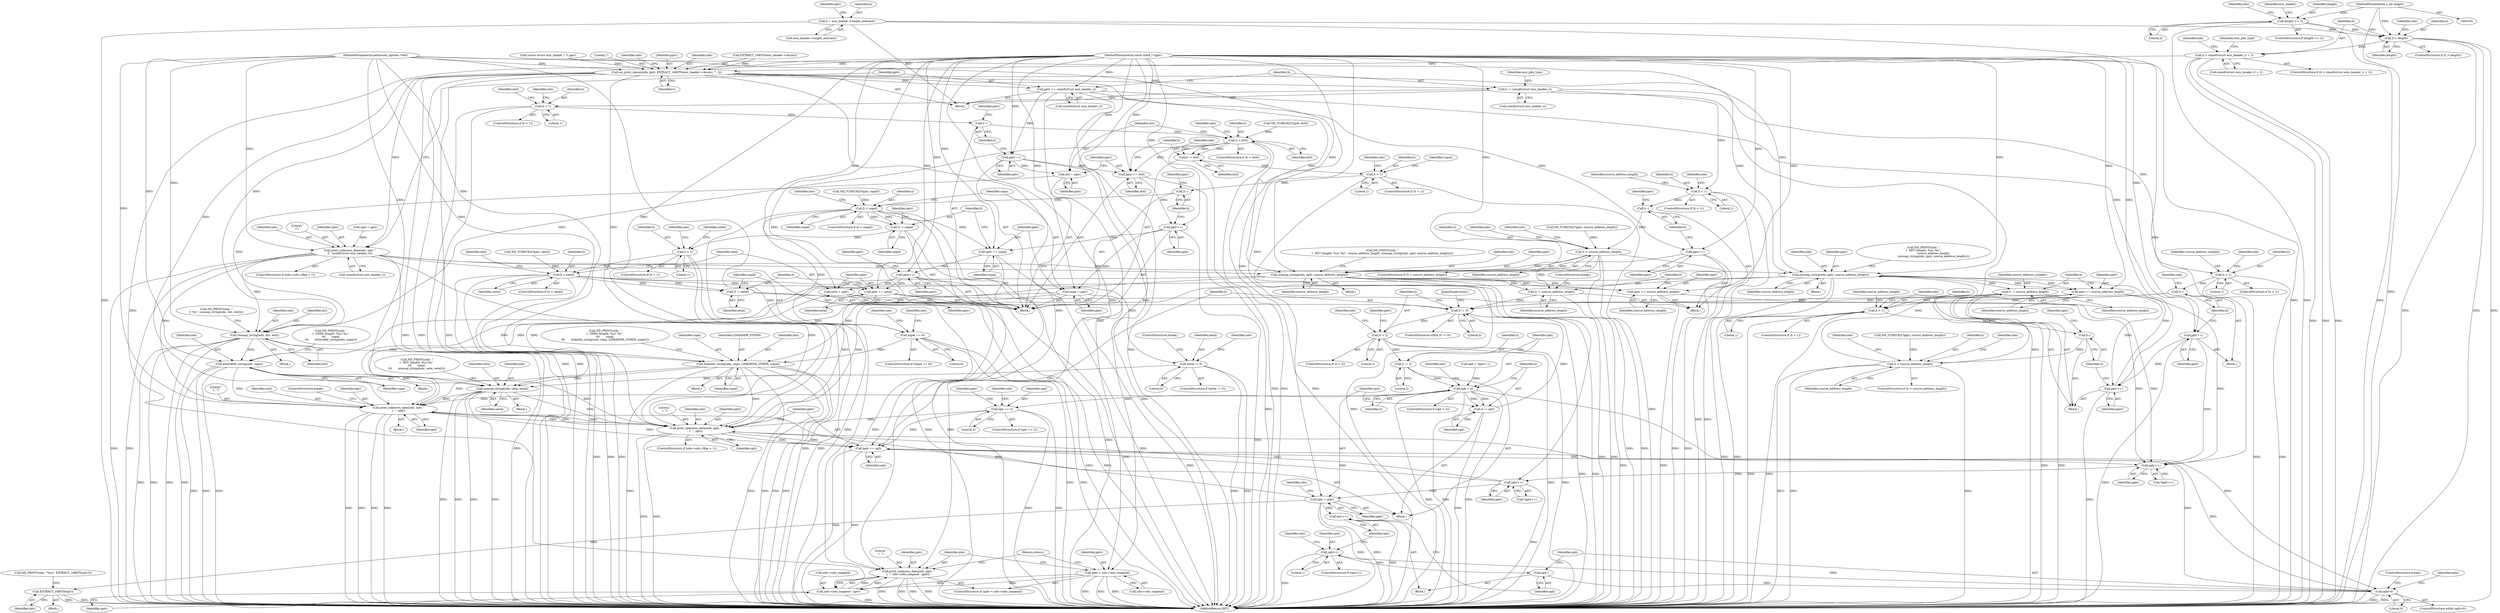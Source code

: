 digraph "0_tcpdump_331530a4076c69bbd2e3214db6ccbe834fb75640@API" {
"1000202" [label="(Call,li < sizeof(struct esis_header_t) + 2)"];
"1000188" [label="(Call,li > length)"];
"1000147" [label="(Call,li = esis_header->length_indicator)"];
"1000125" [label="(Call,length <= 2)"];
"1000107" [label="(MethodParameterIn,u_int length)"];
"1000310" [label="(Call,osi_print_cksum(ndo, pptr, EXTRACT_16BITS(esis_header->cksum), 7, li))"];
"1000336" [label="(Call,print_unknown_data(ndo, optr, \"\n\t\", sizeof(struct esis_header_t)))"];
"1000410" [label="(Call,isonsap_string(ndo, dst, dstl))"];
"1000511" [label="(Call,etheraddr_string(ndo, snpa))"];
"1000538" [label="(Call,isonsap_string(ndo, neta, netal))"];
"1000843" [label="(Call,print_unknown_data(ndo, tptr, \"\n\t  \", opli))"];
"1000855" [label="(Call,print_unknown_data(ndo, pptr, \"\n\t  \", opli))"];
"1000860" [label="(Call,pptr += opli)"];
"1000735" [label="(Call,pptr++)"];
"1000740" [label="(Call,pptr++)"];
"1000760" [label="(Call,tptr = pptr)"];
"1000794" [label="(Call,EXTRACT_16BITS(tptr))"];
"1000832" [label="(Call,tptr++)"];
"1000522" [label="(Call,linkaddr_string(ndo, snpa, LINKADDR_OTHER, snpal))"];
"1000618" [label="(Call,isonsap_string(ndo, pptr, source_address_length))"];
"1000622" [label="(Call,pptr += source_address_length)"];
"1000593" [label="(Call,pptr++)"];
"1000625" [label="(Call,li -= source_address_length)"];
"1000580" [label="(Call,li < 1)"];
"1000595" [label="(Call,li--)"];
"1000602" [label="(Call,li < source_address_length)"];
"1000711" [label="(Call,li != 0)"];
"1000719" [label="(Call,li < 2)"];
"1000742" [label="(Call,li -= 2)"];
"1000746" [label="(Call,opli > li)"];
"1000757" [label="(Call,li -= opli)"];
"1000781" [label="(Call,opli == 2)"];
"1000804" [label="(Call,opli>0)"];
"1000825" [label="(Call,opli>1)"];
"1000834" [label="(Call,opli--)"];
"1000675" [label="(Call,isonsap_string(ndo, pptr, source_address_length))"];
"1000679" [label="(Call,pptr += source_address_length)"];
"1000682" [label="(Call,li -= source_address_length)"];
"1000700" [label="(Call,print_unknown_data(ndo, pptr, \"\n\t  \", ndo->ndo_snapend - pptr))"];
"1000342" [label="(Call,pptr += sizeof(struct esis_header_t))"];
"1000378" [label="(Call,pptr++)"];
"1000396" [label="(Call,dst = pptr)"];
"1000399" [label="(Call,pptr += dstl)"];
"1000431" [label="(Call,pptr++)"];
"1000449" [label="(Call,snpa = pptr)"];
"1000452" [label="(Call,pptr += snpal)"];
"1000475" [label="(Call,pptr++)"];
"1000491" [label="(Call,neta = pptr)"];
"1000494" [label="(Call,pptr += netal)"];
"1000561" [label="(Call,pptr++)"];
"1000650" [label="(Call,pptr++)"];
"1000695" [label="(Call,pptr < ndo->ndo_snapend)"];
"1000704" [label="(Call,ndo->ndo_snapend - pptr)"];
"1000346" [label="(Call,li -= sizeof(struct esis_header_t))"];
"1000365" [label="(Call,li < 1)"];
"1000380" [label="(Call,li--)"];
"1000387" [label="(Call,li < dstl)"];
"1000402" [label="(Call,li -= dstl)"];
"1000418" [label="(Call,li < 1)"];
"1000433" [label="(Call,li--)"];
"1000440" [label="(Call,li < snpal)"];
"1000455" [label="(Call,li -= snpal)"];
"1000462" [label="(Call,li < 1)"];
"1000482" [label="(Call,li < netal)"];
"1000497" [label="(Call,li -= netal)"];
"1000528" [label="(Call,netal != 0)"];
"1000501" [label="(Call,snpal == 6)"];
"1000548" [label="(Call,li < 1)"];
"1000563" [label="(Call,li--)"];
"1000637" [label="(Call,li < 1)"];
"1000652" [label="(Call,li--)"];
"1000659" [label="(Call,li < source_address_length)"];
"1000457" [label="(Identifier,snpal)"];
"1000637" [label="(Call,li < 1)"];
"1000661" [label="(Identifier,source_address_length)"];
"1000739" [label="(Call,*pptr++)"];
"1000148" [label="(Identifier,li)"];
"1000730" [label="(Identifier,pptr)"];
"1000765" [label="(Identifier,ndo)"];
"1000744" [label="(Literal,2)"];
"1000673" [label="(Block,)"];
"1000668" [label="(Call,ND_PRINT((ndo, \"\n\t  NET (length: %u): %s\", source_address_length, isonsap_string(ndo, pptr, source_address_length))))"];
"1000351" [label="(Identifier,esis_pdu_type)"];
"1000440" [label="(Call,li < snpal)"];
"1000835" [label="(Identifier,opli)"];
"1000834" [label="(Call,opli--)"];
"1000701" [label="(Identifier,ndo)"];
"1000387" [label="(Call,li < dstl)"];
"1000499" [label="(Identifier,netal)"];
"1000794" [label="(Call,EXTRACT_16BITS(tptr))"];
"1000714" [label="(Block,)"];
"1000542" [label="(ControlStructure,break;)"];
"1000593" [label="(Call,pptr++)"];
"1000656" [label="(Identifier,pptr)"];
"1000346" [label="(Call,li -= sizeof(struct esis_header_t))"];
"1000413" [label="(Identifier,dstl)"];
"1000736" [label="(Identifier,pptr)"];
"1000562" [label="(Identifier,pptr)"];
"1000397" [label="(Identifier,dst)"];
"1000461" [label="(ControlStructure,if (li < 1))"];
"1000108" [label="(Block,)"];
"1000509" [label="(Block,)"];
"1000152" [label="(Call,optr = pptr)"];
"1000679" [label="(Call,pptr += source_address_length)"];
"1000625" [label="(Call,li -= source_address_length)"];
"1000497" [label="(Call,li -= netal)"];
"1000463" [label="(Identifier,li)"];
"1000647" [label="(Identifier,source_address_length)"];
"1000354" [label="(Block,)"];
"1000317" [label="(Literal,7)"];
"1000782" [label="(Identifier,opli)"];
"1000836" [label="(ControlStructure,break;)"];
"1000595" [label="(Call,li--)"];
"1000536" [label="(Block,)"];
"1000602" [label="(Call,li < source_address_length)"];
"1000404" [label="(Identifier,dstl)"];
"1000410" [label="(Call,isonsap_string(ndo, dst, dstl))"];
"1000131" [label="(Identifier,ndo)"];
"1000705" [label="(Call,ndo->ndo_snapend)"];
"1000708" [label="(Identifier,pptr)"];
"1000204" [label="(Call,sizeof(struct esis_header_t) + 2)"];
"1000107" [label="(MethodParameterIn,u_int length)"];
"1000807" [label="(Block,)"];
"1000861" [label="(Identifier,pptr)"];
"1000525" [label="(Identifier,LINKADDR_OTHER)"];
"1000386" [label="(ControlStructure,if (li < dstl))"];
"1000384" [label="(Identifier,pptr)"];
"1000621" [label="(Identifier,source_address_length)"];
"1000718" [label="(ControlStructure,if (li < 2))"];
"1000498" [label="(Identifier,li)"];
"1000420" [label="(Literal,1)"];
"1000407" [label="(Identifier,ndo)"];
"1000482" [label="(Call,li < netal)"];
"1000632" [label="(Block,)"];
"1000375" [label="(Identifier,dstl)"];
"1000613" [label="(Identifier,ndo)"];
"1000481" [label="(ControlStructure,if (li < netal))"];
"1000547" [label="(ControlStructure,if (li < 1))"];
"1000147" [label="(Call,li = esis_header->length_indicator)"];
"1000124" [label="(ControlStructure,if (length <= 2))"];
"1000743" [label="(Identifier,li)"];
"1000859" [label="(Identifier,opli)"];
"1000660" [label="(Identifier,li)"];
"1000741" [label="(Identifier,pptr)"];
"1000488" [label="(Identifier,ndo)"];
"1000539" [label="(Identifier,ndo)"];
"1000529" [label="(Identifier,netal)"];
"1000865" [label="(MethodReturn,RET)"];
"1000464" [label="(Literal,1)"];
"1000371" [label="(Identifier,ndo)"];
"1000336" [label="(Call,print_unknown_data(ndo, optr, \"\n\t\", sizeof(struct esis_header_t)))"];
"1000843" [label="(Call,print_unknown_data(ndo, tptr, \"\n\t  \", opli))"];
"1000579" [label="(ControlStructure,if (li < 1))"];
"1000581" [label="(Identifier,li)"];
"1000190" [label="(Identifier,length)"];
"1000624" [label="(Identifier,source_address_length)"];
"1000676" [label="(Identifier,ndo)"];
"1000860" [label="(Call,pptr += opli)"];
"1000856" [label="(Identifier,ndo)"];
"1000735" [label="(Call,pptr++)"];
"1000512" [label="(Identifier,ndo)"];
"1000783" [label="(Literal,2)"];
"1000501" [label="(Call,snpal == 6)"];
"1000758" [label="(Identifier,li)"];
"1000321" [label="(Identifier,ndo)"];
"1000810" [label="(Identifier,pptr)"];
"1000523" [label="(Identifier,ndo)"];
"1000401" [label="(Identifier,dstl)"];
"1000832" [label="(Call,tptr++)"];
"1000618" [label="(Call,isonsap_string(ndo, pptr, source_address_length))"];
"1000451" [label="(Identifier,pptr)"];
"1000203" [label="(Identifier,li)"];
"1000441" [label="(Identifier,li)"];
"1000526" [label="(Identifier,snpal)"];
"1000789" [label="(Call,ND_PRINT((ndo, \"%us\", EXTRACT_16BITS(tptr))))"];
"1000682" [label="(Call,li -= source_address_length)"];
"1000561" [label="(Call,pptr++)"];
"1000599" [label="(Identifier,pptr)"];
"1000761" [label="(Identifier,tptr)"];
"1000342" [label="(Call,pptr += sizeof(struct esis_header_t))"];
"1000211" [label="(Identifier,ndo)"];
"1000491" [label="(Call,neta = pptr)"];
"1000747" [label="(Identifier,opli)"];
"1000681" [label="(Identifier,source_address_length)"];
"1000432" [label="(Identifier,pptr)"];
"1000367" [label="(Literal,1)"];
"1000845" [label="(Identifier,tptr)"];
"1000711" [label="(Call,li != 0)"];
"1000737" [label="(Call,opli = *pptr++)"];
"1000477" [label="(Call,ND_TCHECK2(*pptr, netal))"];
"1000622" [label="(Call,pptr += source_address_length)"];
"1000493" [label="(Identifier,pptr)"];
"1000433" [label="(Call,li--)"];
"1000366" [label="(Identifier,li)"];
"1000476" [label="(Identifier,pptr)"];
"1000658" [label="(ControlStructure,if (li < source_address_length))"];
"1000704" [label="(Call,ndo->ndo_snapend - pptr)"];
"1000187" [label="(ControlStructure,if (li > length))"];
"1000437" [label="(Identifier,pptr)"];
"1000517" [label="(Identifier,ndo)"];
"1000680" [label="(Identifier,pptr)"];
"1000590" [label="(Identifier,source_address_length)"];
"1000806" [label="(Literal,0)"];
"1000697" [label="(Call,ndo->ndo_snapend)"];
"1000348" [label="(Call,sizeof(struct esis_header_t))"];
"1000527" [label="(ControlStructure,if (netal != 0))"];
"1000337" [label="(Identifier,ndo)"];
"1000153" [label="(Identifier,optr)"];
"1000494" [label="(Call,pptr += netal)"];
"1000629" [label="(Identifier,source_address_number)"];
"1000462" [label="(Call,li < 1)"];
"1000700" [label="(Call,print_unknown_data(ndo, pptr, \"\n\t  \", ndo->ndo_snapend - pptr))"];
"1000745" [label="(ControlStructure,if (opli > li))"];
"1000352" [label="(Block,)"];
"1000382" [label="(Call,ND_TCHECK2(*pptr, dstl))"];
"1000619" [label="(Identifier,ndo)"];
"1000496" [label="(Identifier,netal)"];
"1000597" [label="(Call,ND_TCHECK2(*pptr, source_address_length))"];
"1000827" [label="(Literal,1)"];
"1000696" [label="(Identifier,pptr)"];
"1000826" [label="(Identifier,opli)"];
"1000456" [label="(Identifier,li)"];
"1000863" [label="(JumpTarget,trunc:)"];
"1000194" [label="(Identifier,ndo)"];
"1000431" [label="(Call,pptr++)"];
"1000393" [label="(Identifier,ndo)"];
"1000567" [label="(Identifier,ndo)"];
"1000695" [label="(Call,pptr < ndo->ndo_snapend)"];
"1000400" [label="(Identifier,pptr)"];
"1000554" [label="(Identifier,ndo)"];
"1000710" [label="(ControlStructure,while (li != 0))"];
"1000601" [label="(ControlStructure,if (li < source_address_length))"];
"1000780" [label="(ControlStructure,if (opli == 2))"];
"1000787" [label="(Identifier,pptr)"];
"1000417" [label="(ControlStructure,if (li < 1))"];
"1000659" [label="(Call,li < source_address_length)"];
"1000694" [label="(ControlStructure,if (pptr < ndo->ndo_snapend))"];
"1000677" [label="(Identifier,pptr)"];
"1000188" [label="(Call,li > length)"];
"1000709" [label="(Return,return;)"];
"1000675" [label="(Call,isonsap_string(ndo, pptr, source_address_length))"];
"1000339" [label="(Literal,\"\n\t\")"];
"1000824" [label="(ControlStructure,if (opli>1))"];
"1000857" [label="(Identifier,pptr)"];
"1000344" [label="(Call,sizeof(struct esis_header_t))"];
"1000379" [label="(Identifier,pptr)"];
"1000479" [label="(Identifier,pptr)"];
"1000670" [label="(Identifier,ndo)"];
"1000550" [label="(Literal,1)"];
"1000616" [label="(Block,)"];
"1000678" [label="(Identifier,source_address_length)"];
"1000721" [label="(Literal,2)"];
"1000533" [label="(Identifier,ndo)"];
"1000330" [label="(ControlStructure,if (ndo->ndo_vflag > 1))"];
"1000402" [label="(Call,li -= dstl)"];
"1000446" [label="(Identifier,ndo)"];
"1000515" [label="(Call,ND_PRINT((ndo, \"\n\t  SNPA (length: %u): %s\",\n\t\t\t       snpal,\n\t\t\t       linkaddr_string(ndo, snpa, LINKADDR_OTHER, snpal))))"];
"1000506" [label="(Identifier,ndo)"];
"1000847" [label="(Identifier,opli)"];
"1000604" [label="(Identifier,source_address_length)"];
"1000520" [label="(Block,)"];
"1000746" [label="(Call,opli > li)"];
"1000748" [label="(Identifier,li)"];
"1000502" [label="(Identifier,snpal)"];
"1000846" [label="(Literal,\"\n\t  \")"];
"1000503" [label="(Literal,6)"];
"1000830" [label="(Identifier,ndo)"];
"1000389" [label="(Identifier,dstl)"];
"1000803" [label="(ControlStructure,while (opli>0))"];
"1000855" [label="(Call,print_unknown_data(ndo, pptr, \"\n\t  \", opli))"];
"1000140" [label="(Identifier,esis_header)"];
"1000541" [label="(Identifier,netal)"];
"1000548" [label="(Call,li < 1)"];
"1000408" [label="(Block,)"];
"1000825" [label="(Call,opli>1)"];
"1000575" [label="(Block,)"];
"1000411" [label="(Identifier,ndo)"];
"1000563" [label="(Call,li--)"];
"1000805" [label="(Identifier,opli)"];
"1000454" [label="(Identifier,snpal)"];
"1000549" [label="(Identifier,li)"];
"1000740" [label="(Call,pptr++)"];
"1000712" [label="(Identifier,li)"];
"1000620" [label="(Identifier,pptr)"];
"1000636" [label="(ControlStructure,if (li < 1))"];
"1000125" [label="(Call,length <= 2)"];
"1000719" [label="(Call,li < 2)"];
"1000449" [label="(Call,snpa = pptr)"];
"1000849" [label="(ControlStructure,if (ndo->ndo_vflag > 1))"];
"1000424" [label="(Identifier,ndo)"];
"1000439" [label="(ControlStructure,if (li < snpal))"];
"1000530" [label="(Literal,0)"];
"1000752" [label="(Identifier,ndo)"];
"1000127" [label="(Literal,2)"];
"1000412" [label="(Identifier,dst)"];
"1000381" [label="(Identifier,li)"];
"1000455" [label="(Call,li -= snpal)"];
"1000231" [label="(Identifier,esis_pdu_type)"];
"1000564" [label="(Identifier,li)"];
"1000844" [label="(Identifier,ndo)"];
"1000343" [label="(Identifier,pptr)"];
"1000586" [label="(Identifier,ndo)"];
"1000105" [label="(MethodParameterIn,netdissect_options *ndo)"];
"1000495" [label="(Identifier,pptr)"];
"1000639" [label="(Literal,1)"];
"1000665" [label="(Identifier,ndo)"];
"1000338" [label="(Identifier,optr)"];
"1000848" [label="(ControlStructure,break;)"];
"1000623" [label="(Identifier,pptr)"];
"1000781" [label="(Call,opli == 2)"];
"1000833" [label="(Identifier,tptr)"];
"1000580" [label="(Call,li < 1)"];
"1000703" [label="(Literal,\"\n\t  \")"];
"1000126" [label="(Identifier,length)"];
"1000347" [label="(Identifier,li)"];
"1000653" [label="(Identifier,li)"];
"1000468" [label="(Identifier,ndo)"];
"1000683" [label="(Identifier,li)"];
"1000312" [label="(Identifier,pptr)"];
"1000403" [label="(Identifier,li)"];
"1000531" [label="(Call,ND_PRINT((ndo, \"\n\t  NET (length: %u) %s\",\n\t\t\t       netal,\n\t\t\t       isonsap_string(ndo, neta, netal))))"];
"1000434" [label="(Identifier,li)"];
"1000418" [label="(Call,li < 1)"];
"1000201" [label="(ControlStructure,if (li < sizeof(struct esis_header_t) + 2))"];
"1000189" [label="(Identifier,li)"];
"1000713" [label="(Literal,0)"];
"1000399" [label="(Call,pptr += dstl)"];
"1000702" [label="(Identifier,pptr)"];
"1000524" [label="(Identifier,snpa)"];
"1000528" [label="(Call,netal != 0)"];
"1000650" [label="(Call,pptr++)"];
"1000340" [label="(Call,sizeof(struct esis_header_t))"];
"1000450" [label="(Identifier,snpa)"];
"1000380" [label="(Call,li--)"];
"1000558" [label="(Identifier,source_address_number)"];
"1000318" [label="(Identifier,li)"];
"1000149" [label="(Call,esis_header->length_indicator)"];
"1000603" [label="(Identifier,li)"];
"1000365" [label="(Call,li < 1)"];
"1000638" [label="(Identifier,li)"];
"1000504" [label="(Call,ND_PRINT((ndo, \"\n\t  SNPA (length: %u): %s\",\n\t\t\t       snpal,\n\t\t\t       etheraddr_string(ndo, snpa))))"];
"1000651" [label="(Identifier,pptr)"];
"1000475" [label="(Call,pptr++)"];
"1000364" [label="(ControlStructure,if (li < 1))"];
"1000804" [label="(Call,opli>0)"];
"1000398" [label="(Identifier,pptr)"];
"1000483" [label="(Identifier,li)"];
"1000472" [label="(Identifier,netal)"];
"1000311" [label="(Identifier,ndo)"];
"1000522" [label="(Call,linkaddr_string(ndo, snpa, LINKADDR_OTHER, snpal))"];
"1000538" [label="(Call,isonsap_string(ndo, neta, netal))"];
"1000778" [label="(Block,)"];
"1000858" [label="(Literal,\"\n\t  \")"];
"1000757" [label="(Call,li -= opli)"];
"1000685" [label="(ControlStructure,break;)"];
"1000453" [label="(Identifier,pptr)"];
"1000419" [label="(Identifier,li)"];
"1000202" [label="(Call,li < sizeof(struct esis_header_t) + 2)"];
"1000627" [label="(Identifier,source_address_length)"];
"1000654" [label="(Call,ND_TCHECK2(*pptr, source_address_length))"];
"1000799" [label="(Identifier,ndo)"];
"1000720" [label="(Identifier,li)"];
"1000792" [label="(Block,)"];
"1000313" [label="(Call,EXTRACT_16BITS(esis_header->cksum))"];
"1000405" [label="(Call,ND_PRINT((ndo, \"\n\t  %s\", isonsap_string(ndo, dst, dstl))))"];
"1000378" [label="(Call,pptr++)"];
"1000684" [label="(Identifier,source_address_length)"];
"1000435" [label="(Call,ND_TCHECK2(*pptr, snpal))"];
"1000594" [label="(Identifier,pptr)"];
"1000388" [label="(Identifier,li)"];
"1000734" [label="(Call,*pptr++)"];
"1000442" [label="(Identifier,snpal)"];
"1000596" [label="(Identifier,li)"];
"1000608" [label="(Identifier,ndo)"];
"1000725" [label="(Identifier,ndo)"];
"1000396" [label="(Call,dst = pptr)"];
"1000428" [label="(Identifier,snpal)"];
"1000760" [label="(Call,tptr = pptr)"];
"1000643" [label="(Identifier,ndo)"];
"1000540" [label="(Identifier,neta)"];
"1000460" [label="(Identifier,pptr)"];
"1000141" [label="(Call,(const struct esis_header_t *) pptr)"];
"1000310" [label="(Call,osi_print_cksum(ndo, pptr, EXTRACT_16BITS(esis_header->cksum), 7, li))"];
"1000492" [label="(Identifier,neta)"];
"1000106" [label="(MethodParameterIn,const uint8_t *pptr)"];
"1000500" [label="(ControlStructure,if (snpal == 6))"];
"1000795" [label="(Identifier,tptr)"];
"1000742" [label="(Call,li -= 2)"];
"1000759" [label="(Identifier,opli)"];
"1000762" [label="(Identifier,pptr)"];
"1000511" [label="(Call,etheraddr_string(ndo, snpa))"];
"1000611" [label="(Call,ND_PRINT((ndo, \"\n\t  NET (length: %u): %s\",\n                       source_address_length,\n                       isonsap_string(ndo, pptr, source_address_length))))"];
"1000626" [label="(Identifier,li)"];
"1000484" [label="(Identifier,netal)"];
"1000513" [label="(Identifier,snpa)"];
"1000862" [label="(Identifier,opli)"];
"1000452" [label="(Call,pptr += snpal)"];
"1000652" [label="(Call,li--)"];
"1000582" [label="(Literal,1)"];
"1000202" -> "1000201"  [label="AST: "];
"1000202" -> "1000204"  [label="CFG: "];
"1000203" -> "1000202"  [label="AST: "];
"1000204" -> "1000202"  [label="AST: "];
"1000211" -> "1000202"  [label="CFG: "];
"1000231" -> "1000202"  [label="CFG: "];
"1000202" -> "1000865"  [label="DDG: "];
"1000202" -> "1000865"  [label="DDG: "];
"1000202" -> "1000865"  [label="DDG: "];
"1000188" -> "1000202"  [label="DDG: "];
"1000202" -> "1000310"  [label="DDG: "];
"1000188" -> "1000187"  [label="AST: "];
"1000188" -> "1000190"  [label="CFG: "];
"1000189" -> "1000188"  [label="AST: "];
"1000190" -> "1000188"  [label="AST: "];
"1000194" -> "1000188"  [label="CFG: "];
"1000203" -> "1000188"  [label="CFG: "];
"1000188" -> "1000865"  [label="DDG: "];
"1000188" -> "1000865"  [label="DDG: "];
"1000188" -> "1000865"  [label="DDG: "];
"1000147" -> "1000188"  [label="DDG: "];
"1000125" -> "1000188"  [label="DDG: "];
"1000107" -> "1000188"  [label="DDG: "];
"1000147" -> "1000108"  [label="AST: "];
"1000147" -> "1000149"  [label="CFG: "];
"1000148" -> "1000147"  [label="AST: "];
"1000149" -> "1000147"  [label="AST: "];
"1000153" -> "1000147"  [label="CFG: "];
"1000147" -> "1000865"  [label="DDG: "];
"1000147" -> "1000865"  [label="DDG: "];
"1000125" -> "1000124"  [label="AST: "];
"1000125" -> "1000127"  [label="CFG: "];
"1000126" -> "1000125"  [label="AST: "];
"1000127" -> "1000125"  [label="AST: "];
"1000131" -> "1000125"  [label="CFG: "];
"1000140" -> "1000125"  [label="CFG: "];
"1000125" -> "1000865"  [label="DDG: "];
"1000125" -> "1000865"  [label="DDG: "];
"1000107" -> "1000125"  [label="DDG: "];
"1000107" -> "1000104"  [label="AST: "];
"1000107" -> "1000865"  [label="DDG: "];
"1000310" -> "1000108"  [label="AST: "];
"1000310" -> "1000318"  [label="CFG: "];
"1000311" -> "1000310"  [label="AST: "];
"1000312" -> "1000310"  [label="AST: "];
"1000313" -> "1000310"  [label="AST: "];
"1000317" -> "1000310"  [label="AST: "];
"1000318" -> "1000310"  [label="AST: "];
"1000321" -> "1000310"  [label="CFG: "];
"1000310" -> "1000865"  [label="DDG: "];
"1000310" -> "1000865"  [label="DDG: "];
"1000310" -> "1000865"  [label="DDG: "];
"1000105" -> "1000310"  [label="DDG: "];
"1000106" -> "1000310"  [label="DDG: "];
"1000141" -> "1000310"  [label="DDG: "];
"1000313" -> "1000310"  [label="DDG: "];
"1000310" -> "1000336"  [label="DDG: "];
"1000310" -> "1000342"  [label="DDG: "];
"1000310" -> "1000346"  [label="DDG: "];
"1000310" -> "1000410"  [label="DDG: "];
"1000310" -> "1000618"  [label="DDG: "];
"1000310" -> "1000675"  [label="DDG: "];
"1000310" -> "1000700"  [label="DDG: "];
"1000310" -> "1000843"  [label="DDG: "];
"1000310" -> "1000855"  [label="DDG: "];
"1000336" -> "1000330"  [label="AST: "];
"1000336" -> "1000340"  [label="CFG: "];
"1000337" -> "1000336"  [label="AST: "];
"1000338" -> "1000336"  [label="AST: "];
"1000339" -> "1000336"  [label="AST: "];
"1000340" -> "1000336"  [label="AST: "];
"1000343" -> "1000336"  [label="CFG: "];
"1000336" -> "1000865"  [label="DDG: "];
"1000336" -> "1000865"  [label="DDG: "];
"1000336" -> "1000865"  [label="DDG: "];
"1000105" -> "1000336"  [label="DDG: "];
"1000152" -> "1000336"  [label="DDG: "];
"1000336" -> "1000410"  [label="DDG: "];
"1000336" -> "1000618"  [label="DDG: "];
"1000336" -> "1000675"  [label="DDG: "];
"1000336" -> "1000700"  [label="DDG: "];
"1000336" -> "1000843"  [label="DDG: "];
"1000336" -> "1000855"  [label="DDG: "];
"1000410" -> "1000408"  [label="AST: "];
"1000410" -> "1000413"  [label="CFG: "];
"1000411" -> "1000410"  [label="AST: "];
"1000412" -> "1000410"  [label="AST: "];
"1000413" -> "1000410"  [label="AST: "];
"1000405" -> "1000410"  [label="CFG: "];
"1000410" -> "1000865"  [label="DDG: "];
"1000410" -> "1000865"  [label="DDG: "];
"1000410" -> "1000865"  [label="DDG: "];
"1000410" -> "1000865"  [label="DDG: "];
"1000105" -> "1000410"  [label="DDG: "];
"1000396" -> "1000410"  [label="DDG: "];
"1000387" -> "1000410"  [label="DDG: "];
"1000410" -> "1000511"  [label="DDG: "];
"1000410" -> "1000522"  [label="DDG: "];
"1000511" -> "1000509"  [label="AST: "];
"1000511" -> "1000513"  [label="CFG: "];
"1000512" -> "1000511"  [label="AST: "];
"1000513" -> "1000511"  [label="AST: "];
"1000504" -> "1000511"  [label="CFG: "];
"1000511" -> "1000865"  [label="DDG: "];
"1000511" -> "1000865"  [label="DDG: "];
"1000511" -> "1000865"  [label="DDG: "];
"1000105" -> "1000511"  [label="DDG: "];
"1000449" -> "1000511"  [label="DDG: "];
"1000511" -> "1000538"  [label="DDG: "];
"1000511" -> "1000843"  [label="DDG: "];
"1000511" -> "1000855"  [label="DDG: "];
"1000538" -> "1000536"  [label="AST: "];
"1000538" -> "1000541"  [label="CFG: "];
"1000539" -> "1000538"  [label="AST: "];
"1000540" -> "1000538"  [label="AST: "];
"1000541" -> "1000538"  [label="AST: "];
"1000531" -> "1000538"  [label="CFG: "];
"1000538" -> "1000865"  [label="DDG: "];
"1000538" -> "1000865"  [label="DDG: "];
"1000538" -> "1000865"  [label="DDG: "];
"1000538" -> "1000865"  [label="DDG: "];
"1000522" -> "1000538"  [label="DDG: "];
"1000105" -> "1000538"  [label="DDG: "];
"1000491" -> "1000538"  [label="DDG: "];
"1000528" -> "1000538"  [label="DDG: "];
"1000538" -> "1000843"  [label="DDG: "];
"1000538" -> "1000855"  [label="DDG: "];
"1000843" -> "1000778"  [label="AST: "];
"1000843" -> "1000847"  [label="CFG: "];
"1000844" -> "1000843"  [label="AST: "];
"1000845" -> "1000843"  [label="AST: "];
"1000846" -> "1000843"  [label="AST: "];
"1000847" -> "1000843"  [label="AST: "];
"1000848" -> "1000843"  [label="CFG: "];
"1000843" -> "1000865"  [label="DDG: "];
"1000843" -> "1000865"  [label="DDG: "];
"1000843" -> "1000865"  [label="DDG: "];
"1000843" -> "1000865"  [label="DDG: "];
"1000675" -> "1000843"  [label="DDG: "];
"1000855" -> "1000843"  [label="DDG: "];
"1000522" -> "1000843"  [label="DDG: "];
"1000618" -> "1000843"  [label="DDG: "];
"1000105" -> "1000843"  [label="DDG: "];
"1000760" -> "1000843"  [label="DDG: "];
"1000746" -> "1000843"  [label="DDG: "];
"1000843" -> "1000855"  [label="DDG: "];
"1000843" -> "1000855"  [label="DDG: "];
"1000843" -> "1000860"  [label="DDG: "];
"1000855" -> "1000849"  [label="AST: "];
"1000855" -> "1000859"  [label="CFG: "];
"1000856" -> "1000855"  [label="AST: "];
"1000857" -> "1000855"  [label="AST: "];
"1000858" -> "1000855"  [label="AST: "];
"1000859" -> "1000855"  [label="AST: "];
"1000861" -> "1000855"  [label="CFG: "];
"1000855" -> "1000865"  [label="DDG: "];
"1000855" -> "1000865"  [label="DDG: "];
"1000675" -> "1000855"  [label="DDG: "];
"1000522" -> "1000855"  [label="DDG: "];
"1000618" -> "1000855"  [label="DDG: "];
"1000105" -> "1000855"  [label="DDG: "];
"1000106" -> "1000855"  [label="DDG: "];
"1000740" -> "1000855"  [label="DDG: "];
"1000804" -> "1000855"  [label="DDG: "];
"1000781" -> "1000855"  [label="DDG: "];
"1000855" -> "1000860"  [label="DDG: "];
"1000855" -> "1000860"  [label="DDG: "];
"1000860" -> "1000714"  [label="AST: "];
"1000860" -> "1000862"  [label="CFG: "];
"1000861" -> "1000860"  [label="AST: "];
"1000862" -> "1000860"  [label="AST: "];
"1000712" -> "1000860"  [label="CFG: "];
"1000860" -> "1000865"  [label="DDG: "];
"1000860" -> "1000865"  [label="DDG: "];
"1000860" -> "1000735"  [label="DDG: "];
"1000804" -> "1000860"  [label="DDG: "];
"1000781" -> "1000860"  [label="DDG: "];
"1000106" -> "1000860"  [label="DDG: "];
"1000740" -> "1000860"  [label="DDG: "];
"1000735" -> "1000734"  [label="AST: "];
"1000735" -> "1000736"  [label="CFG: "];
"1000736" -> "1000735"  [label="AST: "];
"1000734" -> "1000735"  [label="CFG: "];
"1000622" -> "1000735"  [label="DDG: "];
"1000561" -> "1000735"  [label="DDG: "];
"1000679" -> "1000735"  [label="DDG: "];
"1000494" -> "1000735"  [label="DDG: "];
"1000106" -> "1000735"  [label="DDG: "];
"1000735" -> "1000740"  [label="DDG: "];
"1000740" -> "1000739"  [label="AST: "];
"1000740" -> "1000741"  [label="CFG: "];
"1000741" -> "1000740"  [label="AST: "];
"1000739" -> "1000740"  [label="CFG: "];
"1000740" -> "1000865"  [label="DDG: "];
"1000106" -> "1000740"  [label="DDG: "];
"1000740" -> "1000760"  [label="DDG: "];
"1000760" -> "1000714"  [label="AST: "];
"1000760" -> "1000762"  [label="CFG: "];
"1000761" -> "1000760"  [label="AST: "];
"1000762" -> "1000760"  [label="AST: "];
"1000765" -> "1000760"  [label="CFG: "];
"1000760" -> "1000865"  [label="DDG: "];
"1000760" -> "1000865"  [label="DDG: "];
"1000106" -> "1000760"  [label="DDG: "];
"1000760" -> "1000794"  [label="DDG: "];
"1000760" -> "1000832"  [label="DDG: "];
"1000794" -> "1000792"  [label="AST: "];
"1000794" -> "1000795"  [label="CFG: "];
"1000795" -> "1000794"  [label="AST: "];
"1000789" -> "1000794"  [label="CFG: "];
"1000794" -> "1000865"  [label="DDG: "];
"1000794" -> "1000865"  [label="DDG: "];
"1000832" -> "1000807"  [label="AST: "];
"1000832" -> "1000833"  [label="CFG: "];
"1000833" -> "1000832"  [label="AST: "];
"1000835" -> "1000832"  [label="CFG: "];
"1000832" -> "1000865"  [label="DDG: "];
"1000522" -> "1000520"  [label="AST: "];
"1000522" -> "1000526"  [label="CFG: "];
"1000523" -> "1000522"  [label="AST: "];
"1000524" -> "1000522"  [label="AST: "];
"1000525" -> "1000522"  [label="AST: "];
"1000526" -> "1000522"  [label="AST: "];
"1000515" -> "1000522"  [label="CFG: "];
"1000522" -> "1000865"  [label="DDG: "];
"1000522" -> "1000865"  [label="DDG: "];
"1000522" -> "1000865"  [label="DDG: "];
"1000522" -> "1000865"  [label="DDG: "];
"1000522" -> "1000865"  [label="DDG: "];
"1000105" -> "1000522"  [label="DDG: "];
"1000449" -> "1000522"  [label="DDG: "];
"1000501" -> "1000522"  [label="DDG: "];
"1000618" -> "1000616"  [label="AST: "];
"1000618" -> "1000621"  [label="CFG: "];
"1000619" -> "1000618"  [label="AST: "];
"1000620" -> "1000618"  [label="AST: "];
"1000621" -> "1000618"  [label="AST: "];
"1000611" -> "1000618"  [label="CFG: "];
"1000618" -> "1000865"  [label="DDG: "];
"1000618" -> "1000865"  [label="DDG: "];
"1000105" -> "1000618"  [label="DDG: "];
"1000593" -> "1000618"  [label="DDG: "];
"1000106" -> "1000618"  [label="DDG: "];
"1000602" -> "1000618"  [label="DDG: "];
"1000618" -> "1000622"  [label="DDG: "];
"1000618" -> "1000622"  [label="DDG: "];
"1000618" -> "1000625"  [label="DDG: "];
"1000622" -> "1000575"  [label="AST: "];
"1000622" -> "1000624"  [label="CFG: "];
"1000623" -> "1000622"  [label="AST: "];
"1000624" -> "1000622"  [label="AST: "];
"1000626" -> "1000622"  [label="CFG: "];
"1000622" -> "1000865"  [label="DDG: "];
"1000622" -> "1000593"  [label="DDG: "];
"1000106" -> "1000622"  [label="DDG: "];
"1000593" -> "1000575"  [label="AST: "];
"1000593" -> "1000594"  [label="CFG: "];
"1000594" -> "1000593"  [label="AST: "];
"1000596" -> "1000593"  [label="CFG: "];
"1000593" -> "1000865"  [label="DDG: "];
"1000561" -> "1000593"  [label="DDG: "];
"1000106" -> "1000593"  [label="DDG: "];
"1000625" -> "1000575"  [label="AST: "];
"1000625" -> "1000627"  [label="CFG: "];
"1000626" -> "1000625"  [label="AST: "];
"1000627" -> "1000625"  [label="AST: "];
"1000629" -> "1000625"  [label="CFG: "];
"1000625" -> "1000865"  [label="DDG: "];
"1000625" -> "1000580"  [label="DDG: "];
"1000602" -> "1000625"  [label="DDG: "];
"1000625" -> "1000711"  [label="DDG: "];
"1000580" -> "1000579"  [label="AST: "];
"1000580" -> "1000582"  [label="CFG: "];
"1000581" -> "1000580"  [label="AST: "];
"1000582" -> "1000580"  [label="AST: "];
"1000586" -> "1000580"  [label="CFG: "];
"1000590" -> "1000580"  [label="CFG: "];
"1000580" -> "1000865"  [label="DDG: "];
"1000580" -> "1000865"  [label="DDG: "];
"1000563" -> "1000580"  [label="DDG: "];
"1000580" -> "1000595"  [label="DDG: "];
"1000595" -> "1000575"  [label="AST: "];
"1000595" -> "1000596"  [label="CFG: "];
"1000596" -> "1000595"  [label="AST: "];
"1000599" -> "1000595"  [label="CFG: "];
"1000595" -> "1000602"  [label="DDG: "];
"1000602" -> "1000601"  [label="AST: "];
"1000602" -> "1000604"  [label="CFG: "];
"1000603" -> "1000602"  [label="AST: "];
"1000604" -> "1000602"  [label="AST: "];
"1000608" -> "1000602"  [label="CFG: "];
"1000613" -> "1000602"  [label="CFG: "];
"1000602" -> "1000865"  [label="DDG: "];
"1000602" -> "1000865"  [label="DDG: "];
"1000602" -> "1000865"  [label="DDG: "];
"1000597" -> "1000602"  [label="DDG: "];
"1000711" -> "1000710"  [label="AST: "];
"1000711" -> "1000713"  [label="CFG: "];
"1000712" -> "1000711"  [label="AST: "];
"1000713" -> "1000711"  [label="AST: "];
"1000720" -> "1000711"  [label="CFG: "];
"1000863" -> "1000711"  [label="CFG: "];
"1000711" -> "1000865"  [label="DDG: "];
"1000711" -> "1000865"  [label="DDG: "];
"1000757" -> "1000711"  [label="DDG: "];
"1000497" -> "1000711"  [label="DDG: "];
"1000682" -> "1000711"  [label="DDG: "];
"1000563" -> "1000711"  [label="DDG: "];
"1000711" -> "1000719"  [label="DDG: "];
"1000719" -> "1000718"  [label="AST: "];
"1000719" -> "1000721"  [label="CFG: "];
"1000720" -> "1000719"  [label="AST: "];
"1000721" -> "1000719"  [label="AST: "];
"1000725" -> "1000719"  [label="CFG: "];
"1000730" -> "1000719"  [label="CFG: "];
"1000719" -> "1000865"  [label="DDG: "];
"1000719" -> "1000865"  [label="DDG: "];
"1000719" -> "1000742"  [label="DDG: "];
"1000742" -> "1000714"  [label="AST: "];
"1000742" -> "1000744"  [label="CFG: "];
"1000743" -> "1000742"  [label="AST: "];
"1000744" -> "1000742"  [label="AST: "];
"1000747" -> "1000742"  [label="CFG: "];
"1000742" -> "1000746"  [label="DDG: "];
"1000746" -> "1000745"  [label="AST: "];
"1000746" -> "1000748"  [label="CFG: "];
"1000747" -> "1000746"  [label="AST: "];
"1000748" -> "1000746"  [label="AST: "];
"1000752" -> "1000746"  [label="CFG: "];
"1000758" -> "1000746"  [label="CFG: "];
"1000746" -> "1000865"  [label="DDG: "];
"1000746" -> "1000865"  [label="DDG: "];
"1000746" -> "1000865"  [label="DDG: "];
"1000737" -> "1000746"  [label="DDG: "];
"1000746" -> "1000757"  [label="DDG: "];
"1000746" -> "1000757"  [label="DDG: "];
"1000746" -> "1000781"  [label="DDG: "];
"1000746" -> "1000804"  [label="DDG: "];
"1000757" -> "1000714"  [label="AST: "];
"1000757" -> "1000759"  [label="CFG: "];
"1000758" -> "1000757"  [label="AST: "];
"1000759" -> "1000757"  [label="AST: "];
"1000761" -> "1000757"  [label="CFG: "];
"1000757" -> "1000865"  [label="DDG: "];
"1000781" -> "1000780"  [label="AST: "];
"1000781" -> "1000783"  [label="CFG: "];
"1000782" -> "1000781"  [label="AST: "];
"1000783" -> "1000781"  [label="AST: "];
"1000787" -> "1000781"  [label="CFG: "];
"1000799" -> "1000781"  [label="CFG: "];
"1000781" -> "1000865"  [label="DDG: "];
"1000781" -> "1000865"  [label="DDG: "];
"1000804" -> "1000803"  [label="AST: "];
"1000804" -> "1000806"  [label="CFG: "];
"1000805" -> "1000804"  [label="AST: "];
"1000806" -> "1000804"  [label="AST: "];
"1000810" -> "1000804"  [label="CFG: "];
"1000836" -> "1000804"  [label="CFG: "];
"1000804" -> "1000865"  [label="DDG: "];
"1000804" -> "1000865"  [label="DDG: "];
"1000834" -> "1000804"  [label="DDG: "];
"1000804" -> "1000825"  [label="DDG: "];
"1000825" -> "1000824"  [label="AST: "];
"1000825" -> "1000827"  [label="CFG: "];
"1000826" -> "1000825"  [label="AST: "];
"1000827" -> "1000825"  [label="AST: "];
"1000830" -> "1000825"  [label="CFG: "];
"1000833" -> "1000825"  [label="CFG: "];
"1000825" -> "1000865"  [label="DDG: "];
"1000825" -> "1000834"  [label="DDG: "];
"1000834" -> "1000807"  [label="AST: "];
"1000834" -> "1000835"  [label="CFG: "];
"1000835" -> "1000834"  [label="AST: "];
"1000805" -> "1000834"  [label="CFG: "];
"1000675" -> "1000673"  [label="AST: "];
"1000675" -> "1000678"  [label="CFG: "];
"1000676" -> "1000675"  [label="AST: "];
"1000677" -> "1000675"  [label="AST: "];
"1000678" -> "1000675"  [label="AST: "];
"1000668" -> "1000675"  [label="CFG: "];
"1000675" -> "1000865"  [label="DDG: "];
"1000675" -> "1000865"  [label="DDG: "];
"1000105" -> "1000675"  [label="DDG: "];
"1000650" -> "1000675"  [label="DDG: "];
"1000106" -> "1000675"  [label="DDG: "];
"1000659" -> "1000675"  [label="DDG: "];
"1000675" -> "1000679"  [label="DDG: "];
"1000675" -> "1000679"  [label="DDG: "];
"1000675" -> "1000682"  [label="DDG: "];
"1000679" -> "1000632"  [label="AST: "];
"1000679" -> "1000681"  [label="CFG: "];
"1000680" -> "1000679"  [label="AST: "];
"1000681" -> "1000679"  [label="AST: "];
"1000683" -> "1000679"  [label="CFG: "];
"1000679" -> "1000865"  [label="DDG: "];
"1000106" -> "1000679"  [label="DDG: "];
"1000682" -> "1000632"  [label="AST: "];
"1000682" -> "1000684"  [label="CFG: "];
"1000683" -> "1000682"  [label="AST: "];
"1000684" -> "1000682"  [label="AST: "];
"1000685" -> "1000682"  [label="CFG: "];
"1000682" -> "1000865"  [label="DDG: "];
"1000659" -> "1000682"  [label="DDG: "];
"1000700" -> "1000694"  [label="AST: "];
"1000700" -> "1000704"  [label="CFG: "];
"1000701" -> "1000700"  [label="AST: "];
"1000702" -> "1000700"  [label="AST: "];
"1000703" -> "1000700"  [label="AST: "];
"1000704" -> "1000700"  [label="AST: "];
"1000709" -> "1000700"  [label="CFG: "];
"1000700" -> "1000865"  [label="DDG: "];
"1000700" -> "1000865"  [label="DDG: "];
"1000700" -> "1000865"  [label="DDG: "];
"1000700" -> "1000865"  [label="DDG: "];
"1000105" -> "1000700"  [label="DDG: "];
"1000704" -> "1000700"  [label="DDG: "];
"1000704" -> "1000700"  [label="DDG: "];
"1000106" -> "1000700"  [label="DDG: "];
"1000342" -> "1000108"  [label="AST: "];
"1000342" -> "1000344"  [label="CFG: "];
"1000343" -> "1000342"  [label="AST: "];
"1000344" -> "1000342"  [label="AST: "];
"1000347" -> "1000342"  [label="CFG: "];
"1000342" -> "1000865"  [label="DDG: "];
"1000106" -> "1000342"  [label="DDG: "];
"1000342" -> "1000378"  [label="DDG: "];
"1000342" -> "1000561"  [label="DDG: "];
"1000342" -> "1000650"  [label="DDG: "];
"1000342" -> "1000695"  [label="DDG: "];
"1000378" -> "1000354"  [label="AST: "];
"1000378" -> "1000379"  [label="CFG: "];
"1000379" -> "1000378"  [label="AST: "];
"1000381" -> "1000378"  [label="CFG: "];
"1000378" -> "1000865"  [label="DDG: "];
"1000106" -> "1000378"  [label="DDG: "];
"1000378" -> "1000396"  [label="DDG: "];
"1000378" -> "1000399"  [label="DDG: "];
"1000396" -> "1000354"  [label="AST: "];
"1000396" -> "1000398"  [label="CFG: "];
"1000397" -> "1000396"  [label="AST: "];
"1000398" -> "1000396"  [label="AST: "];
"1000400" -> "1000396"  [label="CFG: "];
"1000106" -> "1000396"  [label="DDG: "];
"1000399" -> "1000354"  [label="AST: "];
"1000399" -> "1000401"  [label="CFG: "];
"1000400" -> "1000399"  [label="AST: "];
"1000401" -> "1000399"  [label="AST: "];
"1000403" -> "1000399"  [label="CFG: "];
"1000399" -> "1000865"  [label="DDG: "];
"1000387" -> "1000399"  [label="DDG: "];
"1000106" -> "1000399"  [label="DDG: "];
"1000399" -> "1000431"  [label="DDG: "];
"1000431" -> "1000354"  [label="AST: "];
"1000431" -> "1000432"  [label="CFG: "];
"1000432" -> "1000431"  [label="AST: "];
"1000434" -> "1000431"  [label="CFG: "];
"1000431" -> "1000865"  [label="DDG: "];
"1000106" -> "1000431"  [label="DDG: "];
"1000431" -> "1000449"  [label="DDG: "];
"1000431" -> "1000452"  [label="DDG: "];
"1000449" -> "1000354"  [label="AST: "];
"1000449" -> "1000451"  [label="CFG: "];
"1000450" -> "1000449"  [label="AST: "];
"1000451" -> "1000449"  [label="AST: "];
"1000453" -> "1000449"  [label="CFG: "];
"1000449" -> "1000865"  [label="DDG: "];
"1000106" -> "1000449"  [label="DDG: "];
"1000452" -> "1000354"  [label="AST: "];
"1000452" -> "1000454"  [label="CFG: "];
"1000453" -> "1000452"  [label="AST: "];
"1000454" -> "1000452"  [label="AST: "];
"1000456" -> "1000452"  [label="CFG: "];
"1000452" -> "1000865"  [label="DDG: "];
"1000440" -> "1000452"  [label="DDG: "];
"1000106" -> "1000452"  [label="DDG: "];
"1000452" -> "1000475"  [label="DDG: "];
"1000475" -> "1000354"  [label="AST: "];
"1000475" -> "1000476"  [label="CFG: "];
"1000476" -> "1000475"  [label="AST: "];
"1000479" -> "1000475"  [label="CFG: "];
"1000475" -> "1000865"  [label="DDG: "];
"1000106" -> "1000475"  [label="DDG: "];
"1000475" -> "1000491"  [label="DDG: "];
"1000475" -> "1000494"  [label="DDG: "];
"1000491" -> "1000354"  [label="AST: "];
"1000491" -> "1000493"  [label="CFG: "];
"1000492" -> "1000491"  [label="AST: "];
"1000493" -> "1000491"  [label="AST: "];
"1000495" -> "1000491"  [label="CFG: "];
"1000491" -> "1000865"  [label="DDG: "];
"1000106" -> "1000491"  [label="DDG: "];
"1000494" -> "1000354"  [label="AST: "];
"1000494" -> "1000496"  [label="CFG: "];
"1000495" -> "1000494"  [label="AST: "];
"1000496" -> "1000494"  [label="AST: "];
"1000498" -> "1000494"  [label="CFG: "];
"1000494" -> "1000865"  [label="DDG: "];
"1000482" -> "1000494"  [label="DDG: "];
"1000106" -> "1000494"  [label="DDG: "];
"1000561" -> "1000352"  [label="AST: "];
"1000561" -> "1000562"  [label="CFG: "];
"1000562" -> "1000561"  [label="AST: "];
"1000564" -> "1000561"  [label="CFG: "];
"1000561" -> "1000865"  [label="DDG: "];
"1000106" -> "1000561"  [label="DDG: "];
"1000650" -> "1000632"  [label="AST: "];
"1000650" -> "1000651"  [label="CFG: "];
"1000651" -> "1000650"  [label="AST: "];
"1000653" -> "1000650"  [label="CFG: "];
"1000650" -> "1000865"  [label="DDG: "];
"1000106" -> "1000650"  [label="DDG: "];
"1000695" -> "1000694"  [label="AST: "];
"1000695" -> "1000697"  [label="CFG: "];
"1000696" -> "1000695"  [label="AST: "];
"1000697" -> "1000695"  [label="AST: "];
"1000701" -> "1000695"  [label="CFG: "];
"1000709" -> "1000695"  [label="CFG: "];
"1000695" -> "1000865"  [label="DDG: "];
"1000695" -> "1000865"  [label="DDG: "];
"1000695" -> "1000865"  [label="DDG: "];
"1000106" -> "1000695"  [label="DDG: "];
"1000695" -> "1000704"  [label="DDG: "];
"1000695" -> "1000704"  [label="DDG: "];
"1000704" -> "1000708"  [label="CFG: "];
"1000705" -> "1000704"  [label="AST: "];
"1000708" -> "1000704"  [label="AST: "];
"1000704" -> "1000865"  [label="DDG: "];
"1000106" -> "1000704"  [label="DDG: "];
"1000346" -> "1000108"  [label="AST: "];
"1000346" -> "1000348"  [label="CFG: "];
"1000347" -> "1000346"  [label="AST: "];
"1000348" -> "1000346"  [label="AST: "];
"1000351" -> "1000346"  [label="CFG: "];
"1000346" -> "1000865"  [label="DDG: "];
"1000346" -> "1000365"  [label="DDG: "];
"1000346" -> "1000548"  [label="DDG: "];
"1000346" -> "1000637"  [label="DDG: "];
"1000365" -> "1000364"  [label="AST: "];
"1000365" -> "1000367"  [label="CFG: "];
"1000366" -> "1000365"  [label="AST: "];
"1000367" -> "1000365"  [label="AST: "];
"1000371" -> "1000365"  [label="CFG: "];
"1000375" -> "1000365"  [label="CFG: "];
"1000365" -> "1000865"  [label="DDG: "];
"1000365" -> "1000865"  [label="DDG: "];
"1000365" -> "1000380"  [label="DDG: "];
"1000380" -> "1000354"  [label="AST: "];
"1000380" -> "1000381"  [label="CFG: "];
"1000381" -> "1000380"  [label="AST: "];
"1000384" -> "1000380"  [label="CFG: "];
"1000380" -> "1000387"  [label="DDG: "];
"1000387" -> "1000386"  [label="AST: "];
"1000387" -> "1000389"  [label="CFG: "];
"1000388" -> "1000387"  [label="AST: "];
"1000389" -> "1000387"  [label="AST: "];
"1000393" -> "1000387"  [label="CFG: "];
"1000397" -> "1000387"  [label="CFG: "];
"1000387" -> "1000865"  [label="DDG: "];
"1000387" -> "1000865"  [label="DDG: "];
"1000387" -> "1000865"  [label="DDG: "];
"1000382" -> "1000387"  [label="DDG: "];
"1000387" -> "1000402"  [label="DDG: "];
"1000387" -> "1000402"  [label="DDG: "];
"1000402" -> "1000354"  [label="AST: "];
"1000402" -> "1000404"  [label="CFG: "];
"1000403" -> "1000402"  [label="AST: "];
"1000404" -> "1000402"  [label="AST: "];
"1000407" -> "1000402"  [label="CFG: "];
"1000402" -> "1000418"  [label="DDG: "];
"1000418" -> "1000417"  [label="AST: "];
"1000418" -> "1000420"  [label="CFG: "];
"1000419" -> "1000418"  [label="AST: "];
"1000420" -> "1000418"  [label="AST: "];
"1000424" -> "1000418"  [label="CFG: "];
"1000428" -> "1000418"  [label="CFG: "];
"1000418" -> "1000865"  [label="DDG: "];
"1000418" -> "1000865"  [label="DDG: "];
"1000418" -> "1000433"  [label="DDG: "];
"1000433" -> "1000354"  [label="AST: "];
"1000433" -> "1000434"  [label="CFG: "];
"1000434" -> "1000433"  [label="AST: "];
"1000437" -> "1000433"  [label="CFG: "];
"1000433" -> "1000440"  [label="DDG: "];
"1000440" -> "1000439"  [label="AST: "];
"1000440" -> "1000442"  [label="CFG: "];
"1000441" -> "1000440"  [label="AST: "];
"1000442" -> "1000440"  [label="AST: "];
"1000446" -> "1000440"  [label="CFG: "];
"1000450" -> "1000440"  [label="CFG: "];
"1000440" -> "1000865"  [label="DDG: "];
"1000440" -> "1000865"  [label="DDG: "];
"1000440" -> "1000865"  [label="DDG: "];
"1000435" -> "1000440"  [label="DDG: "];
"1000440" -> "1000455"  [label="DDG: "];
"1000440" -> "1000455"  [label="DDG: "];
"1000440" -> "1000501"  [label="DDG: "];
"1000455" -> "1000354"  [label="AST: "];
"1000455" -> "1000457"  [label="CFG: "];
"1000456" -> "1000455"  [label="AST: "];
"1000457" -> "1000455"  [label="AST: "];
"1000460" -> "1000455"  [label="CFG: "];
"1000455" -> "1000865"  [label="DDG: "];
"1000455" -> "1000462"  [label="DDG: "];
"1000462" -> "1000461"  [label="AST: "];
"1000462" -> "1000464"  [label="CFG: "];
"1000463" -> "1000462"  [label="AST: "];
"1000464" -> "1000462"  [label="AST: "];
"1000468" -> "1000462"  [label="CFG: "];
"1000472" -> "1000462"  [label="CFG: "];
"1000462" -> "1000865"  [label="DDG: "];
"1000462" -> "1000865"  [label="DDG: "];
"1000462" -> "1000482"  [label="DDG: "];
"1000482" -> "1000481"  [label="AST: "];
"1000482" -> "1000484"  [label="CFG: "];
"1000483" -> "1000482"  [label="AST: "];
"1000484" -> "1000482"  [label="AST: "];
"1000488" -> "1000482"  [label="CFG: "];
"1000492" -> "1000482"  [label="CFG: "];
"1000482" -> "1000865"  [label="DDG: "];
"1000482" -> "1000865"  [label="DDG: "];
"1000482" -> "1000865"  [label="DDG: "];
"1000477" -> "1000482"  [label="DDG: "];
"1000482" -> "1000497"  [label="DDG: "];
"1000482" -> "1000497"  [label="DDG: "];
"1000482" -> "1000528"  [label="DDG: "];
"1000497" -> "1000354"  [label="AST: "];
"1000497" -> "1000499"  [label="CFG: "];
"1000498" -> "1000497"  [label="AST: "];
"1000499" -> "1000497"  [label="AST: "];
"1000502" -> "1000497"  [label="CFG: "];
"1000528" -> "1000527"  [label="AST: "];
"1000528" -> "1000530"  [label="CFG: "];
"1000529" -> "1000528"  [label="AST: "];
"1000530" -> "1000528"  [label="AST: "];
"1000533" -> "1000528"  [label="CFG: "];
"1000542" -> "1000528"  [label="CFG: "];
"1000528" -> "1000865"  [label="DDG: "];
"1000528" -> "1000865"  [label="DDG: "];
"1000501" -> "1000500"  [label="AST: "];
"1000501" -> "1000503"  [label="CFG: "];
"1000502" -> "1000501"  [label="AST: "];
"1000503" -> "1000501"  [label="AST: "];
"1000506" -> "1000501"  [label="CFG: "];
"1000517" -> "1000501"  [label="CFG: "];
"1000501" -> "1000865"  [label="DDG: "];
"1000501" -> "1000865"  [label="DDG: "];
"1000548" -> "1000547"  [label="AST: "];
"1000548" -> "1000550"  [label="CFG: "];
"1000549" -> "1000548"  [label="AST: "];
"1000550" -> "1000548"  [label="AST: "];
"1000554" -> "1000548"  [label="CFG: "];
"1000558" -> "1000548"  [label="CFG: "];
"1000548" -> "1000865"  [label="DDG: "];
"1000548" -> "1000865"  [label="DDG: "];
"1000548" -> "1000563"  [label="DDG: "];
"1000563" -> "1000352"  [label="AST: "];
"1000563" -> "1000564"  [label="CFG: "];
"1000564" -> "1000563"  [label="AST: "];
"1000567" -> "1000563"  [label="CFG: "];
"1000637" -> "1000636"  [label="AST: "];
"1000637" -> "1000639"  [label="CFG: "];
"1000638" -> "1000637"  [label="AST: "];
"1000639" -> "1000637"  [label="AST: "];
"1000643" -> "1000637"  [label="CFG: "];
"1000647" -> "1000637"  [label="CFG: "];
"1000637" -> "1000865"  [label="DDG: "];
"1000637" -> "1000865"  [label="DDG: "];
"1000637" -> "1000652"  [label="DDG: "];
"1000652" -> "1000632"  [label="AST: "];
"1000652" -> "1000653"  [label="CFG: "];
"1000653" -> "1000652"  [label="AST: "];
"1000656" -> "1000652"  [label="CFG: "];
"1000652" -> "1000659"  [label="DDG: "];
"1000659" -> "1000658"  [label="AST: "];
"1000659" -> "1000661"  [label="CFG: "];
"1000660" -> "1000659"  [label="AST: "];
"1000661" -> "1000659"  [label="AST: "];
"1000665" -> "1000659"  [label="CFG: "];
"1000670" -> "1000659"  [label="CFG: "];
"1000659" -> "1000865"  [label="DDG: "];
"1000659" -> "1000865"  [label="DDG: "];
"1000659" -> "1000865"  [label="DDG: "];
"1000654" -> "1000659"  [label="DDG: "];
}

